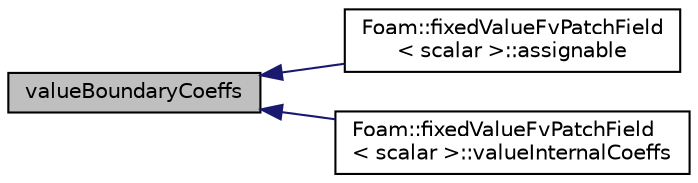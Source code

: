 digraph "valueBoundaryCoeffs"
{
  bgcolor="transparent";
  edge [fontname="Helvetica",fontsize="10",labelfontname="Helvetica",labelfontsize="10"];
  node [fontname="Helvetica",fontsize="10",shape=record];
  rankdir="LR";
  Node29 [label="valueBoundaryCoeffs",height=0.2,width=0.4,color="black", fillcolor="grey75", style="filled", fontcolor="black"];
  Node29 -> Node30 [dir="back",color="midnightblue",fontsize="10",style="solid",fontname="Helvetica"];
  Node30 [label="Foam::fixedValueFvPatchField\l\< scalar \>::assignable",height=0.2,width=0.4,color="black",URL="$a22781.html#acbeb7dc057bd06ed4fbfdd907bd45ce6",tooltip="Return false: this patch field is not altered by assignment. "];
  Node29 -> Node31 [dir="back",color="midnightblue",fontsize="10",style="solid",fontname="Helvetica"];
  Node31 [label="Foam::fixedValueFvPatchField\l\< scalar \>::valueInternalCoeffs",height=0.2,width=0.4,color="black",URL="$a22781.html#a541ce5c2450b431429d4b4833b66761f",tooltip="Return the matrix diagonal coefficients corresponding to the. "];
}
